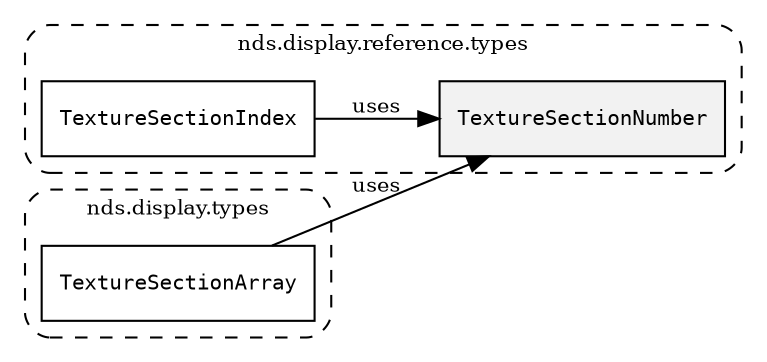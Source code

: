 /**
 * This dot file creates symbol collaboration diagram for TextureSectionNumber.
 */
digraph ZSERIO
{
    node [shape=box, fontsize=10];
    rankdir="LR";
    fontsize=10;
    tooltip="TextureSectionNumber collaboration diagram";

    subgraph "cluster_nds.display.reference.types"
    {
        style="dashed, rounded";
        label="nds.display.reference.types";
        tooltip="Package nds.display.reference.types";
        href="../../../content/packages/nds.display.reference.types.html#Package-nds-display-reference-types";
        target="_parent";

        "TextureSectionNumber" [style="filled", fillcolor="#0000000D", target="_parent", label=<<font face="monospace"><table align="center" border="0" cellspacing="0" cellpadding="0"><tr><td href="../../../content/packages/nds.display.reference.types.html#Subtype-TextureSectionNumber" title="Subtype defined in nds.display.reference.types">TextureSectionNumber</td></tr></table></font>>];
        "TextureSectionIndex" [target="_parent", label=<<font face="monospace"><table align="center" border="0" cellspacing="0" cellpadding="0"><tr><td href="../../../content/packages/nds.display.reference.types.html#Subtype-TextureSectionIndex" title="Subtype defined in nds.display.reference.types">TextureSectionIndex</td></tr></table></font>>];
    }

    subgraph "cluster_nds.display.types"
    {
        style="dashed, rounded";
        label="nds.display.types";
        tooltip="Package nds.display.types";
        href="../../../content/packages/nds.display.types.html#Package-nds-display-types";
        target="_parent";

        "TextureSectionArray" [target="_parent", label=<<font face="monospace"><table align="center" border="0" cellspacing="0" cellpadding="0"><tr><td href="../../../content/packages/nds.display.types.html#Structure-TextureSectionArray" title="Structure defined in nds.display.types">TextureSectionArray</td></tr></table></font>>];
    }

    "TextureSectionIndex" -> "TextureSectionNumber" [label="uses", fontsize=10];
    "TextureSectionArray" -> "TextureSectionNumber" [label="uses", fontsize=10];
}
